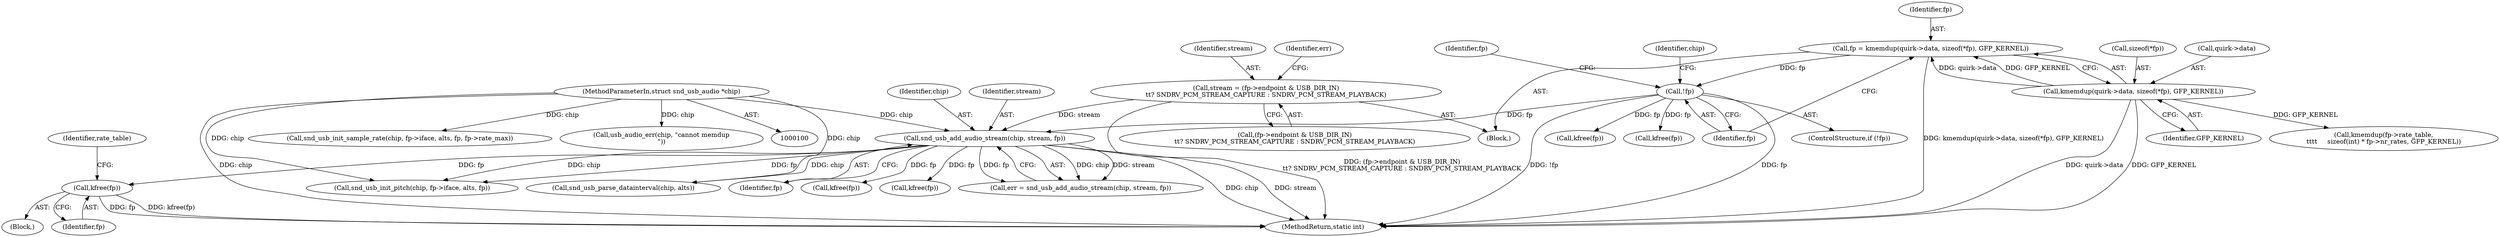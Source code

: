 digraph "0_linux_0f886ca12765d20124bd06291c82951fd49a33be@API" {
"1000231" [label="(Call,kfree(fp))"];
"1000193" [label="(Call,snd_usb_add_audio_stream(chip, stream, fp))"];
"1000101" [label="(MethodParameterIn,struct snd_usb_audio *chip)"];
"1000181" [label="(Call,stream = (fp->endpoint & USB_DIR_IN)\n\t\t? SNDRV_PCM_STREAM_CAPTURE : SNDRV_PCM_STREAM_PLAYBACK)"];
"1000126" [label="(Call,!fp)"];
"1000115" [label="(Call,fp = kmemdup(quirk->data, sizeof(*fp), GFP_KERNEL))"];
"1000117" [label="(Call,kmemdup(quirk->data, sizeof(*fp), GFP_KERNEL))"];
"1000283" [label="(Call,snd_usb_parse_datainterval(chip, alts))"];
"1000121" [label="(Call,sizeof(*fp))"];
"1000193" [label="(Call,snd_usb_add_audio_stream(chip, stream, fp))"];
"1000138" [label="(Identifier,fp)"];
"1000195" [label="(Identifier,stream)"];
"1000126" [label="(Call,!fp)"];
"1000230" [label="(Block,)"];
"1000124" [label="(Identifier,GFP_KERNEL)"];
"1000329" [label="(MethodReturn,static int)"];
"1000183" [label="(Call,(fp->endpoint & USB_DIR_IN)\n\t\t? SNDRV_PCM_STREAM_CAPTURE : SNDRV_PCM_STREAM_PLAYBACK)"];
"1000317" [label="(Call,snd_usb_init_sample_rate(chip, fp->iface, alts, fp, fp->rate_max))"];
"1000231" [label="(Call,kfree(fp))"];
"1000232" [label="(Identifier,fp)"];
"1000234" [label="(Identifier,rate_table)"];
"1000130" [label="(Identifier,chip)"];
"1000105" [label="(Block,)"];
"1000115" [label="(Call,fp = kmemdup(quirk->data, sizeof(*fp), GFP_KERNEL))"];
"1000310" [label="(Call,snd_usb_init_pitch(chip, fp->iface, alts, fp))"];
"1000196" [label="(Identifier,fp)"];
"1000171" [label="(Call,kfree(fp))"];
"1000202" [label="(Call,kfree(fp))"];
"1000194" [label="(Identifier,chip)"];
"1000129" [label="(Call,usb_audio_err(chip, \"cannot memdup\n\"))"];
"1000116" [label="(Identifier,fp)"];
"1000259" [label="(Call,kfree(fp))"];
"1000101" [label="(MethodParameterIn,struct snd_usb_audio *chip)"];
"1000118" [label="(Call,quirk->data)"];
"1000156" [label="(Call,kmemdup(fp->rate_table,\n\t\t\t\t     sizeof(int) * fp->nr_rates, GFP_KERNEL))"];
"1000181" [label="(Call,stream = (fp->endpoint & USB_DIR_IN)\n\t\t? SNDRV_PCM_STREAM_CAPTURE : SNDRV_PCM_STREAM_PLAYBACK)"];
"1000142" [label="(Call,kfree(fp))"];
"1000117" [label="(Call,kmemdup(quirk->data, sizeof(*fp), GFP_KERNEL))"];
"1000127" [label="(Identifier,fp)"];
"1000182" [label="(Identifier,stream)"];
"1000191" [label="(Call,err = snd_usb_add_audio_stream(chip, stream, fp))"];
"1000125" [label="(ControlStructure,if (!fp))"];
"1000192" [label="(Identifier,err)"];
"1000231" -> "1000230"  [label="AST: "];
"1000231" -> "1000232"  [label="CFG: "];
"1000232" -> "1000231"  [label="AST: "];
"1000234" -> "1000231"  [label="CFG: "];
"1000231" -> "1000329"  [label="DDG: kfree(fp)"];
"1000231" -> "1000329"  [label="DDG: fp"];
"1000193" -> "1000231"  [label="DDG: fp"];
"1000193" -> "1000191"  [label="AST: "];
"1000193" -> "1000196"  [label="CFG: "];
"1000194" -> "1000193"  [label="AST: "];
"1000195" -> "1000193"  [label="AST: "];
"1000196" -> "1000193"  [label="AST: "];
"1000191" -> "1000193"  [label="CFG: "];
"1000193" -> "1000329"  [label="DDG: chip"];
"1000193" -> "1000329"  [label="DDG: stream"];
"1000193" -> "1000191"  [label="DDG: chip"];
"1000193" -> "1000191"  [label="DDG: stream"];
"1000193" -> "1000191"  [label="DDG: fp"];
"1000101" -> "1000193"  [label="DDG: chip"];
"1000181" -> "1000193"  [label="DDG: stream"];
"1000126" -> "1000193"  [label="DDG: fp"];
"1000193" -> "1000202"  [label="DDG: fp"];
"1000193" -> "1000259"  [label="DDG: fp"];
"1000193" -> "1000283"  [label="DDG: chip"];
"1000193" -> "1000310"  [label="DDG: chip"];
"1000193" -> "1000310"  [label="DDG: fp"];
"1000101" -> "1000100"  [label="AST: "];
"1000101" -> "1000329"  [label="DDG: chip"];
"1000101" -> "1000129"  [label="DDG: chip"];
"1000101" -> "1000283"  [label="DDG: chip"];
"1000101" -> "1000310"  [label="DDG: chip"];
"1000101" -> "1000317"  [label="DDG: chip"];
"1000181" -> "1000105"  [label="AST: "];
"1000181" -> "1000183"  [label="CFG: "];
"1000182" -> "1000181"  [label="AST: "];
"1000183" -> "1000181"  [label="AST: "];
"1000192" -> "1000181"  [label="CFG: "];
"1000181" -> "1000329"  [label="DDG: (fp->endpoint & USB_DIR_IN)\n\t\t? SNDRV_PCM_STREAM_CAPTURE : SNDRV_PCM_STREAM_PLAYBACK"];
"1000126" -> "1000125"  [label="AST: "];
"1000126" -> "1000127"  [label="CFG: "];
"1000127" -> "1000126"  [label="AST: "];
"1000130" -> "1000126"  [label="CFG: "];
"1000138" -> "1000126"  [label="CFG: "];
"1000126" -> "1000329"  [label="DDG: !fp"];
"1000126" -> "1000329"  [label="DDG: fp"];
"1000115" -> "1000126"  [label="DDG: fp"];
"1000126" -> "1000142"  [label="DDG: fp"];
"1000126" -> "1000171"  [label="DDG: fp"];
"1000115" -> "1000105"  [label="AST: "];
"1000115" -> "1000117"  [label="CFG: "];
"1000116" -> "1000115"  [label="AST: "];
"1000117" -> "1000115"  [label="AST: "];
"1000127" -> "1000115"  [label="CFG: "];
"1000115" -> "1000329"  [label="DDG: kmemdup(quirk->data, sizeof(*fp), GFP_KERNEL)"];
"1000117" -> "1000115"  [label="DDG: quirk->data"];
"1000117" -> "1000115"  [label="DDG: GFP_KERNEL"];
"1000117" -> "1000124"  [label="CFG: "];
"1000118" -> "1000117"  [label="AST: "];
"1000121" -> "1000117"  [label="AST: "];
"1000124" -> "1000117"  [label="AST: "];
"1000117" -> "1000329"  [label="DDG: quirk->data"];
"1000117" -> "1000329"  [label="DDG: GFP_KERNEL"];
"1000117" -> "1000156"  [label="DDG: GFP_KERNEL"];
}
